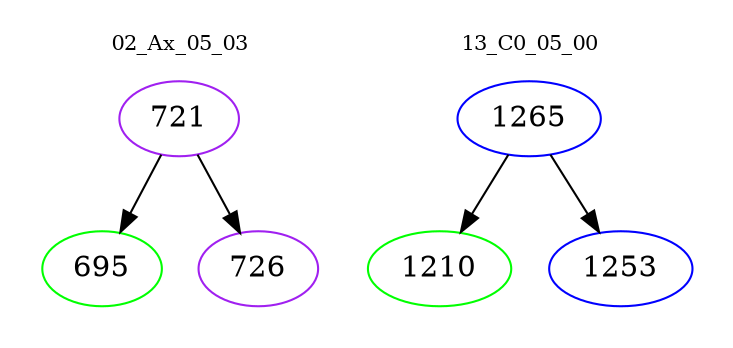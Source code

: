 digraph{
subgraph cluster_0 {
color = white
label = "02_Ax_05_03";
fontsize=10;
T0_721 [label="721", color="purple"]
T0_721 -> T0_695 [color="black"]
T0_695 [label="695", color="green"]
T0_721 -> T0_726 [color="black"]
T0_726 [label="726", color="purple"]
}
subgraph cluster_1 {
color = white
label = "13_C0_05_00";
fontsize=10;
T1_1265 [label="1265", color="blue"]
T1_1265 -> T1_1210 [color="black"]
T1_1210 [label="1210", color="green"]
T1_1265 -> T1_1253 [color="black"]
T1_1253 [label="1253", color="blue"]
}
}
